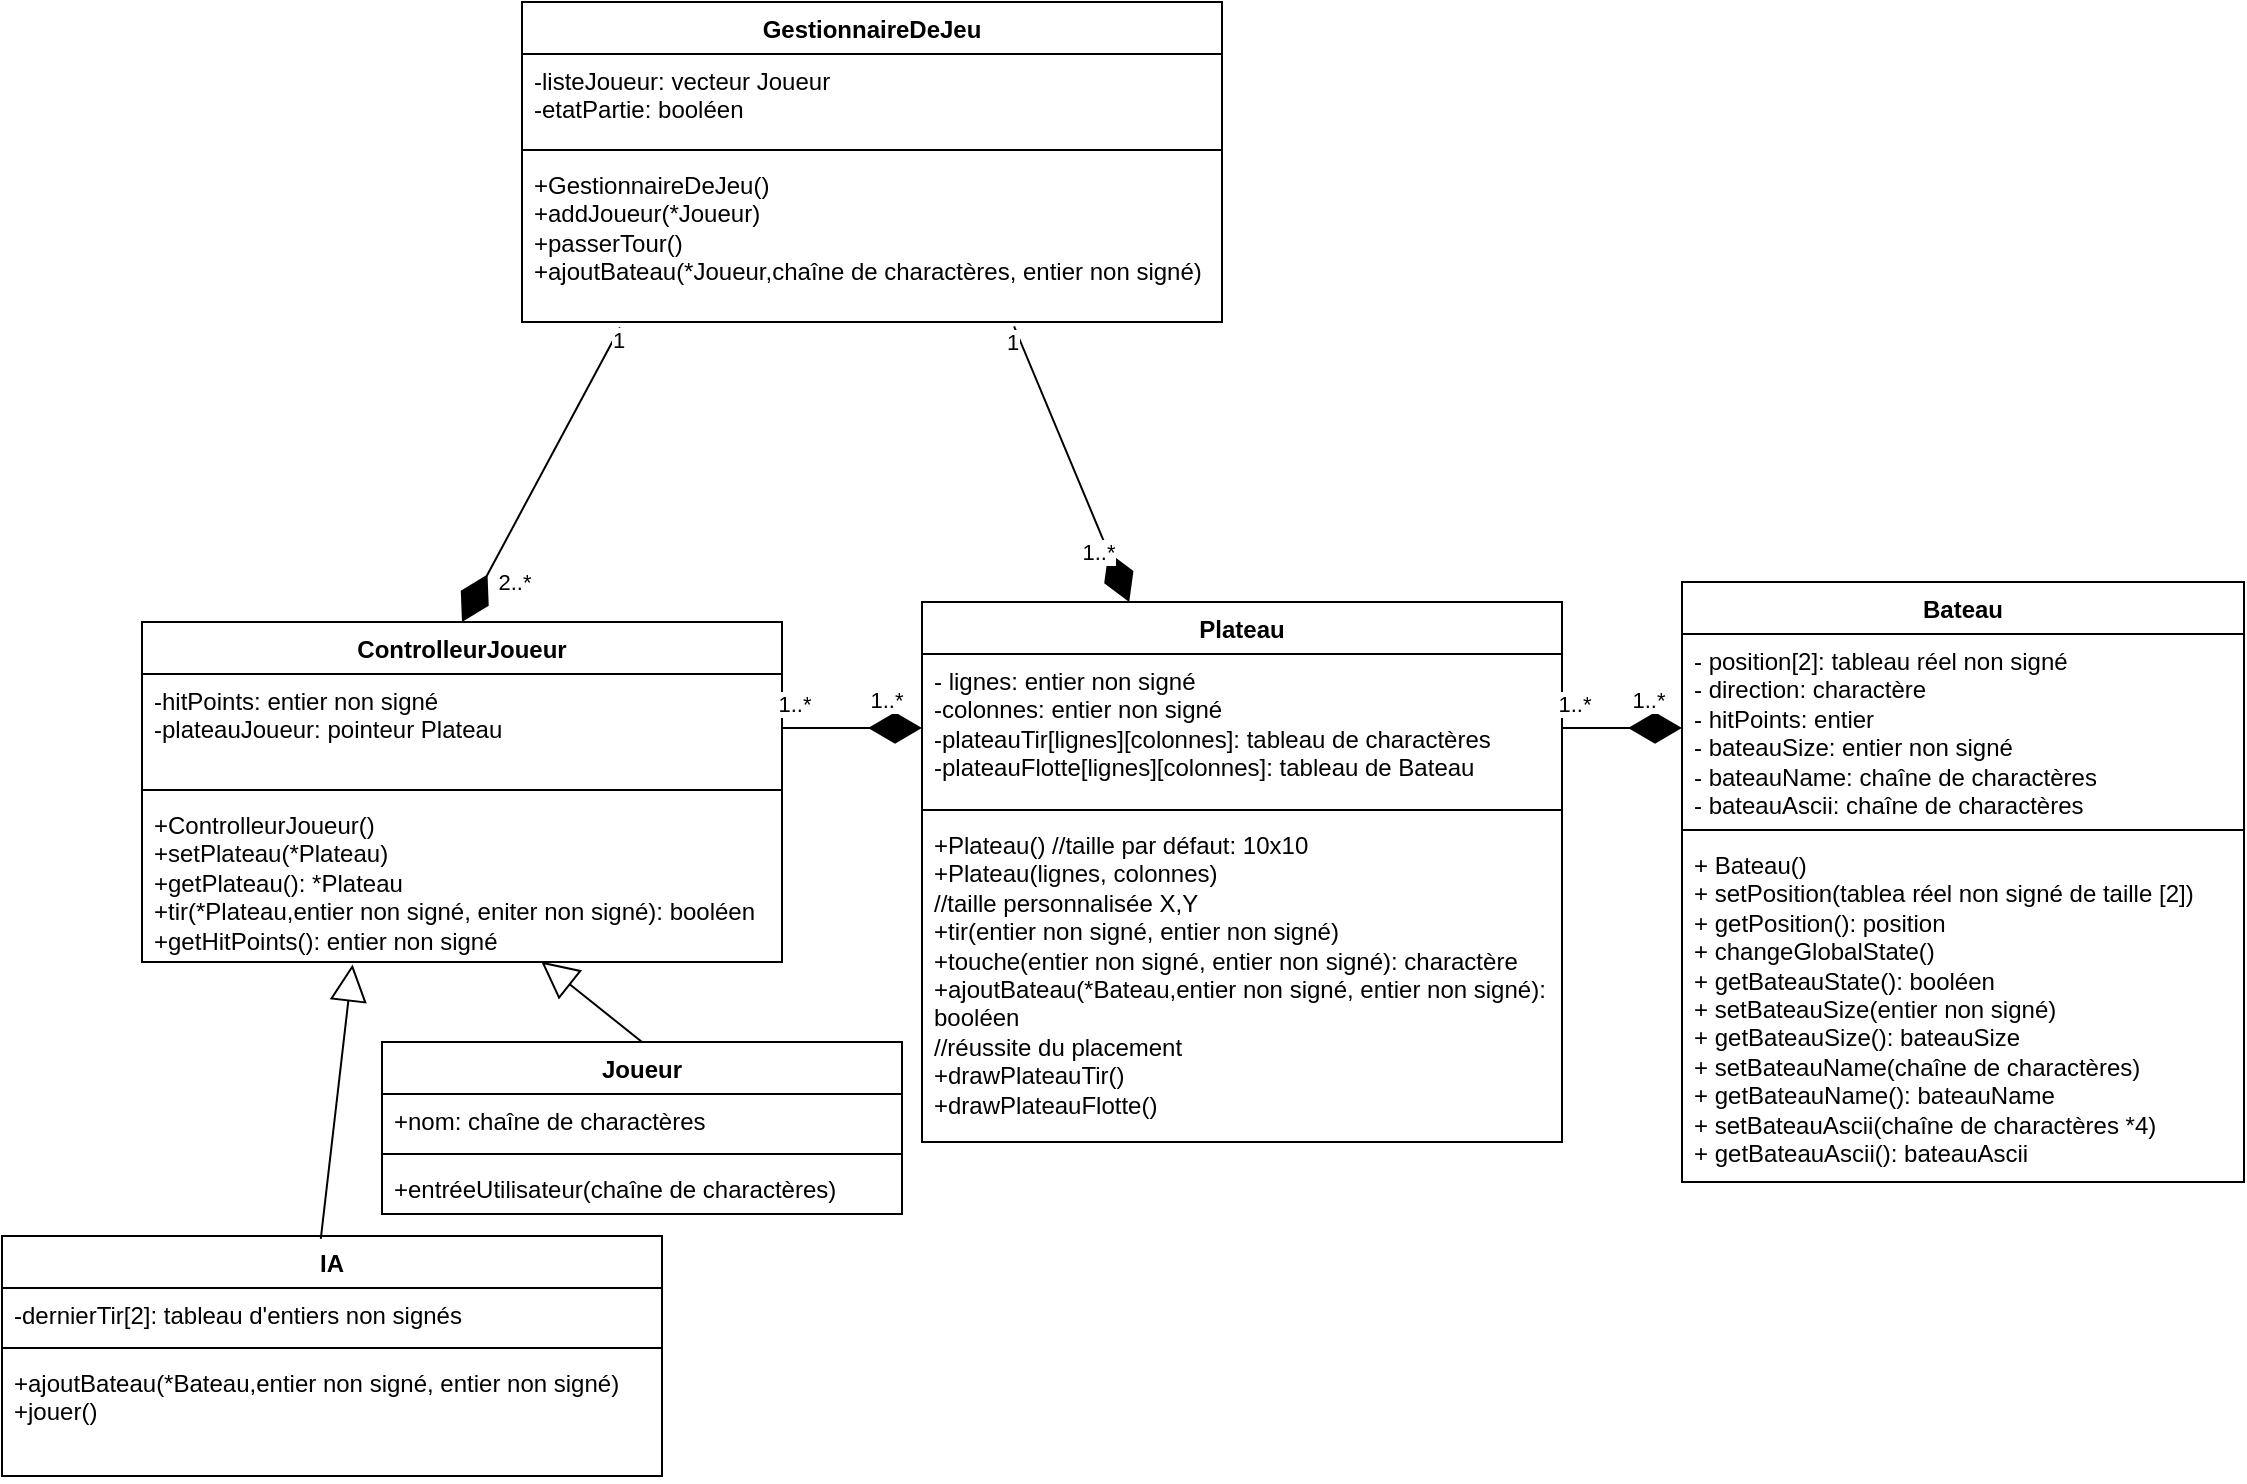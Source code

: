 <mxfile version="24.4.0" type="device">
  <diagram id="C5RBs43oDa-KdzZeNtuy" name="Page-1">
    <mxGraphModel dx="1860" dy="466" grid="1" gridSize="10" guides="1" tooltips="1" connect="1" arrows="1" fold="1" page="1" pageScale="1" pageWidth="1169" pageHeight="827" math="0" shadow="0">
      <root>
        <mxCell id="WIyWlLk6GJQsqaUBKTNV-0" />
        <mxCell id="WIyWlLk6GJQsqaUBKTNV-1" parent="WIyWlLk6GJQsqaUBKTNV-0" />
        <mxCell id="60-B8Wfx-n0KP-hC6i8K-0" value="Bateau" style="swimlane;fontStyle=1;align=center;verticalAlign=top;childLayout=stackLayout;horizontal=1;startSize=26;horizontalStack=0;resizeParent=1;resizeParentMax=0;resizeLast=0;collapsible=1;marginBottom=0;whiteSpace=wrap;html=1;" vertex="1" parent="WIyWlLk6GJQsqaUBKTNV-1">
          <mxGeometry x="-305" y="350" width="281" height="300" as="geometry" />
        </mxCell>
        <mxCell id="60-B8Wfx-n0KP-hC6i8K-1" value="- position[2]: tableau réel non signé&lt;div&gt;- direction: charactère&lt;/div&gt;&lt;div&gt;- hitPoints: entier&lt;/div&gt;&lt;div&gt;- bateauSize: entier non signé&lt;/div&gt;&lt;div&gt;- bateauName: chaîne de charactères&lt;/div&gt;&lt;div&gt;- bateauAscii: chaîne de charactères&amp;nbsp;&lt;/div&gt;" style="text;strokeColor=none;fillColor=none;align=left;verticalAlign=top;spacingLeft=4;spacingRight=4;overflow=hidden;rotatable=0;points=[[0,0.5],[1,0.5]];portConstraint=eastwest;whiteSpace=wrap;html=1;" vertex="1" parent="60-B8Wfx-n0KP-hC6i8K-0">
          <mxGeometry y="26" width="281" height="94" as="geometry" />
        </mxCell>
        <mxCell id="60-B8Wfx-n0KP-hC6i8K-2" value="" style="line;strokeWidth=1;fillColor=none;align=left;verticalAlign=middle;spacingTop=-1;spacingLeft=3;spacingRight=3;rotatable=0;labelPosition=right;points=[];portConstraint=eastwest;strokeColor=inherit;" vertex="1" parent="60-B8Wfx-n0KP-hC6i8K-0">
          <mxGeometry y="120" width="281" height="8" as="geometry" />
        </mxCell>
        <mxCell id="60-B8Wfx-n0KP-hC6i8K-3" value="&lt;div&gt;+ Bateau()&lt;/div&gt;&lt;div&gt;+ setPosition(tablea réel non signé de taille [2])&lt;/div&gt;&lt;div&gt;+ getPosition(): position&lt;/div&gt;&lt;div&gt;&lt;span style=&quot;background-color: initial;&quot;&gt;+ changeGlobalState()&lt;/span&gt;&lt;/div&gt;&lt;div&gt;+ getBateauState(): booléen&lt;/div&gt;&lt;div&gt;+ setBateauSize(entier non signé)&lt;/div&gt;&lt;div&gt;+ getBateauSize(): bateauSize&lt;/div&gt;&lt;div&gt;+ setBateauName(chaîne de charactères)&lt;/div&gt;&lt;div&gt;+ getBateauName(): bateauName&lt;/div&gt;&lt;div&gt;+ setBateauAscii(chaîne de charactères *4)&lt;/div&gt;&lt;div&gt;+ getBateauAscii(): bateauAscii&lt;/div&gt;" style="text;strokeColor=none;fillColor=none;align=left;verticalAlign=top;spacingLeft=4;spacingRight=4;overflow=hidden;rotatable=0;points=[[0,0.5],[1,0.5]];portConstraint=eastwest;whiteSpace=wrap;html=1;" vertex="1" parent="60-B8Wfx-n0KP-hC6i8K-0">
          <mxGeometry y="128" width="281" height="172" as="geometry" />
        </mxCell>
        <mxCell id="60-B8Wfx-n0KP-hC6i8K-4" value="Plateau" style="swimlane;fontStyle=1;align=center;verticalAlign=top;childLayout=stackLayout;horizontal=1;startSize=26;horizontalStack=0;resizeParent=1;resizeParentMax=0;resizeLast=0;collapsible=1;marginBottom=0;whiteSpace=wrap;html=1;" vertex="1" parent="WIyWlLk6GJQsqaUBKTNV-1">
          <mxGeometry x="-685" y="360" width="320" height="270" as="geometry" />
        </mxCell>
        <mxCell id="60-B8Wfx-n0KP-hC6i8K-5" value="- lignes: entier non signé&lt;div&gt;-colonnes: entier non signé&lt;/div&gt;&lt;div&gt;&lt;div&gt;-plateauTir&lt;span style=&quot;background-color: initial;&quot;&gt;[lignes][colonnes]&lt;/span&gt;&lt;span style=&quot;background-color: initial;&quot;&gt;: tableau de charactères&lt;/span&gt;&lt;/div&gt;&lt;div&gt;-plateauFlotte&lt;span style=&quot;background-color: initial;&quot;&gt;[lignes][colonnes]&lt;/span&gt;&lt;span style=&quot;background-color: initial;&quot;&gt;: tableau de Bateau&lt;/span&gt;&lt;/div&gt;&lt;/div&gt;" style="text;strokeColor=none;fillColor=none;align=left;verticalAlign=top;spacingLeft=4;spacingRight=4;overflow=hidden;rotatable=0;points=[[0,0.5],[1,0.5]];portConstraint=eastwest;whiteSpace=wrap;html=1;" vertex="1" parent="60-B8Wfx-n0KP-hC6i8K-4">
          <mxGeometry y="26" width="320" height="74" as="geometry" />
        </mxCell>
        <mxCell id="60-B8Wfx-n0KP-hC6i8K-6" value="" style="line;strokeWidth=1;fillColor=none;align=left;verticalAlign=middle;spacingTop=-1;spacingLeft=3;spacingRight=3;rotatable=0;labelPosition=right;points=[];portConstraint=eastwest;strokeColor=inherit;" vertex="1" parent="60-B8Wfx-n0KP-hC6i8K-4">
          <mxGeometry y="100" width="320" height="8" as="geometry" />
        </mxCell>
        <mxCell id="60-B8Wfx-n0KP-hC6i8K-7" value="+Plateau() //taille par défaut: 10x10&lt;div&gt;+Plateau(lignes, colonnes)&amp;nbsp;&lt;/div&gt;&lt;div&gt;//taille personnalisée X,Y&lt;/div&gt;&lt;div&gt;+tir(entier non signé, entier non signé)&lt;/div&gt;&lt;div&gt;+touche(&lt;span style=&quot;background-color: initial;&quot;&gt;entier non signé, entier non signé): charactère&lt;/span&gt;&lt;/div&gt;&lt;div&gt;+ajoutBateau(*Bateau,&lt;span style=&quot;background-color: initial;&quot;&gt;entier non signé, entier non signé&lt;/span&gt;&lt;span style=&quot;background-color: initial;&quot;&gt;): booléen&amp;nbsp;&lt;/span&gt;&lt;/div&gt;&lt;div&gt;&lt;span style=&quot;background-color: initial;&quot;&gt;//réussite du placement&lt;/span&gt;&lt;/div&gt;&lt;div&gt;&lt;span style=&quot;background-color: initial;&quot;&gt;+drawPlateauTir()&lt;/span&gt;&lt;/div&gt;&lt;div&gt;&lt;span style=&quot;background-color: initial;&quot;&gt;+drawPlateauFlotte()&lt;/span&gt;&lt;/div&gt;" style="text;strokeColor=none;fillColor=none;align=left;verticalAlign=top;spacingLeft=4;spacingRight=4;overflow=hidden;rotatable=0;points=[[0,0.5],[1,0.5]];portConstraint=eastwest;whiteSpace=wrap;html=1;" vertex="1" parent="60-B8Wfx-n0KP-hC6i8K-4">
          <mxGeometry y="108" width="320" height="162" as="geometry" />
        </mxCell>
        <mxCell id="60-B8Wfx-n0KP-hC6i8K-9" value="ControlleurJoueur" style="swimlane;fontStyle=1;align=center;verticalAlign=top;childLayout=stackLayout;horizontal=1;startSize=26;horizontalStack=0;resizeParent=1;resizeParentMax=0;resizeLast=0;collapsible=1;marginBottom=0;whiteSpace=wrap;html=1;" vertex="1" parent="WIyWlLk6GJQsqaUBKTNV-1">
          <mxGeometry x="-1075" y="370" width="320" height="170" as="geometry" />
        </mxCell>
        <mxCell id="60-B8Wfx-n0KP-hC6i8K-10" value="&lt;div&gt;-hitPoints: entier non signé&lt;/div&gt;&lt;div&gt;-plateauJoueur: pointeur Plateau&lt;/div&gt;&lt;div&gt;&lt;br&gt;&lt;/div&gt;" style="text;strokeColor=none;fillColor=none;align=left;verticalAlign=top;spacingLeft=4;spacingRight=4;overflow=hidden;rotatable=0;points=[[0,0.5],[1,0.5]];portConstraint=eastwest;whiteSpace=wrap;html=1;" vertex="1" parent="60-B8Wfx-n0KP-hC6i8K-9">
          <mxGeometry y="26" width="320" height="54" as="geometry" />
        </mxCell>
        <mxCell id="60-B8Wfx-n0KP-hC6i8K-11" value="" style="line;strokeWidth=1;fillColor=none;align=left;verticalAlign=middle;spacingTop=-1;spacingLeft=3;spacingRight=3;rotatable=0;labelPosition=right;points=[];portConstraint=eastwest;strokeColor=inherit;" vertex="1" parent="60-B8Wfx-n0KP-hC6i8K-9">
          <mxGeometry y="80" width="320" height="8" as="geometry" />
        </mxCell>
        <mxCell id="60-B8Wfx-n0KP-hC6i8K-12" value="+ControlleurJoueur()&lt;div&gt;+setPlateau(*Plateau)&lt;/div&gt;&lt;div&gt;+getPlateau(): *Plateau&lt;br&gt;&lt;div&gt;+tir(*Plateau,entier non signé, eniter non signé): booléen&lt;/div&gt;&lt;/div&gt;&lt;div&gt;+getHitPoints(): entier non signé&lt;/div&gt;&lt;div&gt;&lt;br&gt;&lt;/div&gt;" style="text;strokeColor=none;fillColor=none;align=left;verticalAlign=top;spacingLeft=4;spacingRight=4;overflow=hidden;rotatable=0;points=[[0,0.5],[1,0.5]];portConstraint=eastwest;whiteSpace=wrap;html=1;" vertex="1" parent="60-B8Wfx-n0KP-hC6i8K-9">
          <mxGeometry y="88" width="320" height="82" as="geometry" />
        </mxCell>
        <mxCell id="60-B8Wfx-n0KP-hC6i8K-13" value="GestionnaireDeJeu" style="swimlane;fontStyle=1;align=center;verticalAlign=top;childLayout=stackLayout;horizontal=1;startSize=26;horizontalStack=0;resizeParent=1;resizeParentMax=0;resizeLast=0;collapsible=1;marginBottom=0;whiteSpace=wrap;html=1;" vertex="1" parent="WIyWlLk6GJQsqaUBKTNV-1">
          <mxGeometry x="-885" y="60" width="350" height="160" as="geometry" />
        </mxCell>
        <mxCell id="60-B8Wfx-n0KP-hC6i8K-14" value="-listeJoueur: vecteur Joueur&lt;div&gt;-etatPartie: booléen&lt;/div&gt;" style="text;strokeColor=none;fillColor=none;align=left;verticalAlign=top;spacingLeft=4;spacingRight=4;overflow=hidden;rotatable=0;points=[[0,0.5],[1,0.5]];portConstraint=eastwest;whiteSpace=wrap;html=1;" vertex="1" parent="60-B8Wfx-n0KP-hC6i8K-13">
          <mxGeometry y="26" width="350" height="44" as="geometry" />
        </mxCell>
        <mxCell id="60-B8Wfx-n0KP-hC6i8K-15" value="" style="line;strokeWidth=1;fillColor=none;align=left;verticalAlign=middle;spacingTop=-1;spacingLeft=3;spacingRight=3;rotatable=0;labelPosition=right;points=[];portConstraint=eastwest;strokeColor=inherit;" vertex="1" parent="60-B8Wfx-n0KP-hC6i8K-13">
          <mxGeometry y="70" width="350" height="8" as="geometry" />
        </mxCell>
        <mxCell id="60-B8Wfx-n0KP-hC6i8K-16" value="+GestionnaireDeJeu()&lt;div&gt;+addJoueur(*Joueur)&lt;/div&gt;&lt;div&gt;+passerTour()&lt;/div&gt;&lt;div&gt;+ajoutBateau(*Joueur,chaîne de charactères, entier non signé)&lt;/div&gt;&lt;div&gt;&lt;br&gt;&lt;/div&gt;" style="text;strokeColor=none;fillColor=none;align=left;verticalAlign=top;spacingLeft=4;spacingRight=4;overflow=hidden;rotatable=0;points=[[0,0.5],[1,0.5]];portConstraint=eastwest;whiteSpace=wrap;html=1;" vertex="1" parent="60-B8Wfx-n0KP-hC6i8K-13">
          <mxGeometry y="78" width="350" height="82" as="geometry" />
        </mxCell>
        <mxCell id="60-B8Wfx-n0KP-hC6i8K-21" value="" style="endArrow=diamondThin;endFill=1;endSize=24;html=1;rounded=0;exitX=0.14;exitY=1.034;exitDx=0;exitDy=0;exitPerimeter=0;entryX=0.5;entryY=0;entryDx=0;entryDy=0;" edge="1" parent="WIyWlLk6GJQsqaUBKTNV-1" source="60-B8Wfx-n0KP-hC6i8K-16" target="60-B8Wfx-n0KP-hC6i8K-9">
          <mxGeometry width="160" relative="1" as="geometry">
            <mxPoint x="-505" y="280" as="sourcePoint" />
            <mxPoint x="-865" y="310" as="targetPoint" />
          </mxGeometry>
        </mxCell>
        <mxCell id="60-B8Wfx-n0KP-hC6i8K-22" value="1" style="edgeLabel;html=1;align=center;verticalAlign=middle;resizable=0;points=[];" vertex="1" connectable="0" parent="60-B8Wfx-n0KP-hC6i8K-21">
          <mxGeometry x="-0.928" y="2" relative="1" as="geometry">
            <mxPoint as="offset" />
          </mxGeometry>
        </mxCell>
        <mxCell id="60-B8Wfx-n0KP-hC6i8K-23" value="2..*" style="edgeLabel;html=1;align=center;verticalAlign=middle;resizable=0;points=[];" vertex="1" connectable="0" parent="60-B8Wfx-n0KP-hC6i8K-21">
          <mxGeometry x="0.857" y="3" relative="1" as="geometry">
            <mxPoint x="17" y="-11" as="offset" />
          </mxGeometry>
        </mxCell>
        <mxCell id="60-B8Wfx-n0KP-hC6i8K-28" value="Joueur" style="swimlane;fontStyle=1;align=center;verticalAlign=top;childLayout=stackLayout;horizontal=1;startSize=26;horizontalStack=0;resizeParent=1;resizeParentMax=0;resizeLast=0;collapsible=1;marginBottom=0;whiteSpace=wrap;html=1;" vertex="1" parent="WIyWlLk6GJQsqaUBKTNV-1">
          <mxGeometry x="-955" y="580" width="260" height="86" as="geometry" />
        </mxCell>
        <mxCell id="60-B8Wfx-n0KP-hC6i8K-29" value="+nom: chaîne de charactères&lt;div&gt;&lt;br&gt;&lt;/div&gt;" style="text;strokeColor=none;fillColor=none;align=left;verticalAlign=top;spacingLeft=4;spacingRight=4;overflow=hidden;rotatable=0;points=[[0,0.5],[1,0.5]];portConstraint=eastwest;whiteSpace=wrap;html=1;" vertex="1" parent="60-B8Wfx-n0KP-hC6i8K-28">
          <mxGeometry y="26" width="260" height="26" as="geometry" />
        </mxCell>
        <mxCell id="60-B8Wfx-n0KP-hC6i8K-30" value="" style="line;strokeWidth=1;fillColor=none;align=left;verticalAlign=middle;spacingTop=-1;spacingLeft=3;spacingRight=3;rotatable=0;labelPosition=right;points=[];portConstraint=eastwest;strokeColor=inherit;" vertex="1" parent="60-B8Wfx-n0KP-hC6i8K-28">
          <mxGeometry y="52" width="260" height="8" as="geometry" />
        </mxCell>
        <mxCell id="60-B8Wfx-n0KP-hC6i8K-31" value="+entréeUtilisateur(chaîne de charactères)" style="text;strokeColor=none;fillColor=none;align=left;verticalAlign=top;spacingLeft=4;spacingRight=4;overflow=hidden;rotatable=0;points=[[0,0.5],[1,0.5]];portConstraint=eastwest;whiteSpace=wrap;html=1;" vertex="1" parent="60-B8Wfx-n0KP-hC6i8K-28">
          <mxGeometry y="60" width="260" height="26" as="geometry" />
        </mxCell>
        <mxCell id="60-B8Wfx-n0KP-hC6i8K-32" value="IA" style="swimlane;fontStyle=1;align=center;verticalAlign=top;childLayout=stackLayout;horizontal=1;startSize=26;horizontalStack=0;resizeParent=1;resizeParentMax=0;resizeLast=0;collapsible=1;marginBottom=0;whiteSpace=wrap;html=1;" vertex="1" parent="WIyWlLk6GJQsqaUBKTNV-1">
          <mxGeometry x="-1145" y="677" width="330" height="120" as="geometry" />
        </mxCell>
        <mxCell id="60-B8Wfx-n0KP-hC6i8K-33" value="-dernierTir[2]: tableau d&#39;entiers non signés" style="text;strokeColor=none;fillColor=none;align=left;verticalAlign=top;spacingLeft=4;spacingRight=4;overflow=hidden;rotatable=0;points=[[0,0.5],[1,0.5]];portConstraint=eastwest;whiteSpace=wrap;html=1;" vertex="1" parent="60-B8Wfx-n0KP-hC6i8K-32">
          <mxGeometry y="26" width="330" height="26" as="geometry" />
        </mxCell>
        <mxCell id="60-B8Wfx-n0KP-hC6i8K-34" value="" style="line;strokeWidth=1;fillColor=none;align=left;verticalAlign=middle;spacingTop=-1;spacingLeft=3;spacingRight=3;rotatable=0;labelPosition=right;points=[];portConstraint=eastwest;strokeColor=inherit;" vertex="1" parent="60-B8Wfx-n0KP-hC6i8K-32">
          <mxGeometry y="52" width="330" height="8" as="geometry" />
        </mxCell>
        <mxCell id="60-B8Wfx-n0KP-hC6i8K-35" value="+ajoutBateau(*Bateau,&lt;span style=&quot;background-color: initial;&quot;&gt;entier non signé, entier non signé&lt;/span&gt;&lt;span style=&quot;background-color: initial;&quot;&gt;)&lt;/span&gt;&lt;div&gt;&lt;span style=&quot;background-color: initial;&quot;&gt;+jouer()&lt;/span&gt;&lt;/div&gt;" style="text;strokeColor=none;fillColor=none;align=left;verticalAlign=top;spacingLeft=4;spacingRight=4;overflow=hidden;rotatable=0;points=[[0,0.5],[1,0.5]];portConstraint=eastwest;whiteSpace=wrap;html=1;" vertex="1" parent="60-B8Wfx-n0KP-hC6i8K-32">
          <mxGeometry y="60" width="330" height="60" as="geometry" />
        </mxCell>
        <mxCell id="60-B8Wfx-n0KP-hC6i8K-36" value="" style="endArrow=diamondThin;endFill=1;endSize=24;html=1;rounded=0;exitX=1;exitY=0.5;exitDx=0;exitDy=0;entryX=0;entryY=0.5;entryDx=0;entryDy=0;" edge="1" parent="WIyWlLk6GJQsqaUBKTNV-1" source="60-B8Wfx-n0KP-hC6i8K-10" target="60-B8Wfx-n0KP-hC6i8K-5">
          <mxGeometry width="160" relative="1" as="geometry">
            <mxPoint x="-705" y="620" as="sourcePoint" />
            <mxPoint x="-545" y="620" as="targetPoint" />
          </mxGeometry>
        </mxCell>
        <mxCell id="60-B8Wfx-n0KP-hC6i8K-37" value="1..*" style="edgeLabel;html=1;align=center;verticalAlign=middle;resizable=0;points=[];" vertex="1" connectable="0" parent="60-B8Wfx-n0KP-hC6i8K-36">
          <mxGeometry x="-0.823" y="-1" relative="1" as="geometry">
            <mxPoint y="-13" as="offset" />
          </mxGeometry>
        </mxCell>
        <mxCell id="60-B8Wfx-n0KP-hC6i8K-38" value="1..*" style="edgeLabel;html=1;align=center;verticalAlign=middle;resizable=0;points=[];" vertex="1" connectable="0" parent="60-B8Wfx-n0KP-hC6i8K-36">
          <mxGeometry x="0.819" y="1" relative="1" as="geometry">
            <mxPoint x="-12" y="-13" as="offset" />
          </mxGeometry>
        </mxCell>
        <mxCell id="60-B8Wfx-n0KP-hC6i8K-39" value="" style="endArrow=block;endSize=16;endFill=0;html=1;rounded=0;exitX=0.5;exitY=0;exitDx=0;exitDy=0;entryX=0.624;entryY=0.998;entryDx=0;entryDy=0;entryPerimeter=0;" edge="1" parent="WIyWlLk6GJQsqaUBKTNV-1" source="60-B8Wfx-n0KP-hC6i8K-28" target="60-B8Wfx-n0KP-hC6i8K-12">
          <mxGeometry width="160" relative="1" as="geometry">
            <mxPoint x="-825" y="640" as="sourcePoint" />
            <mxPoint x="-665" y="640" as="targetPoint" />
          </mxGeometry>
        </mxCell>
        <mxCell id="60-B8Wfx-n0KP-hC6i8K-40" value="" style="endArrow=block;endSize=16;endFill=0;html=1;rounded=0;exitX=0.483;exitY=0.012;exitDx=0;exitDy=0;entryX=0.329;entryY=1.015;entryDx=0;entryDy=0;entryPerimeter=0;exitPerimeter=0;" edge="1" parent="WIyWlLk6GJQsqaUBKTNV-1" source="60-B8Wfx-n0KP-hC6i8K-32" target="60-B8Wfx-n0KP-hC6i8K-12">
          <mxGeometry x="-0.003" width="160" relative="1" as="geometry">
            <mxPoint x="-865" y="640" as="sourcePoint" />
            <mxPoint x="-898" y="553" as="targetPoint" />
            <mxPoint as="offset" />
          </mxGeometry>
        </mxCell>
        <mxCell id="60-B8Wfx-n0KP-hC6i8K-41" value="" style="endArrow=diamondThin;endFill=1;endSize=24;html=1;rounded=0;exitX=1;exitY=0.5;exitDx=0;exitDy=0;entryX=0;entryY=0.5;entryDx=0;entryDy=0;" edge="1" parent="WIyWlLk6GJQsqaUBKTNV-1" source="60-B8Wfx-n0KP-hC6i8K-5" target="60-B8Wfx-n0KP-hC6i8K-1">
          <mxGeometry width="160" relative="1" as="geometry">
            <mxPoint x="-275" y="740" as="sourcePoint" />
            <mxPoint x="-115" y="745" as="targetPoint" />
          </mxGeometry>
        </mxCell>
        <mxCell id="60-B8Wfx-n0KP-hC6i8K-42" value="1..*" style="edgeLabel;html=1;align=center;verticalAlign=middle;resizable=0;points=[];" vertex="1" connectable="0" parent="60-B8Wfx-n0KP-hC6i8K-41">
          <mxGeometry x="-0.823" y="-1" relative="1" as="geometry">
            <mxPoint y="-13" as="offset" />
          </mxGeometry>
        </mxCell>
        <mxCell id="60-B8Wfx-n0KP-hC6i8K-43" value="1..*" style="edgeLabel;html=1;align=center;verticalAlign=middle;resizable=0;points=[];" vertex="1" connectable="0" parent="60-B8Wfx-n0KP-hC6i8K-41">
          <mxGeometry x="0.819" y="1" relative="1" as="geometry">
            <mxPoint x="-12" y="-13" as="offset" />
          </mxGeometry>
        </mxCell>
        <mxCell id="60-B8Wfx-n0KP-hC6i8K-44" value="" style="endArrow=diamondThin;endFill=1;endSize=24;html=1;rounded=0;exitX=0.703;exitY=1.027;exitDx=0;exitDy=0;exitPerimeter=0;" edge="1" parent="WIyWlLk6GJQsqaUBKTNV-1" source="60-B8Wfx-n0KP-hC6i8K-16" target="60-B8Wfx-n0KP-hC6i8K-4">
          <mxGeometry width="160" relative="1" as="geometry">
            <mxPoint x="-395" y="280" as="sourcePoint" />
            <mxPoint x="-235" y="285" as="targetPoint" />
          </mxGeometry>
        </mxCell>
        <mxCell id="60-B8Wfx-n0KP-hC6i8K-45" value="1" style="edgeLabel;html=1;align=center;verticalAlign=middle;resizable=0;points=[];" vertex="1" connectable="0" parent="60-B8Wfx-n0KP-hC6i8K-44">
          <mxGeometry x="-0.823" y="-1" relative="1" as="geometry">
            <mxPoint x="-5" y="-5" as="offset" />
          </mxGeometry>
        </mxCell>
        <mxCell id="60-B8Wfx-n0KP-hC6i8K-46" value="1..*" style="edgeLabel;html=1;align=center;verticalAlign=middle;resizable=0;points=[];" vertex="1" connectable="0" parent="60-B8Wfx-n0KP-hC6i8K-44">
          <mxGeometry x="0.819" y="1" relative="1" as="geometry">
            <mxPoint x="-12" y="-13" as="offset" />
          </mxGeometry>
        </mxCell>
      </root>
    </mxGraphModel>
  </diagram>
</mxfile>
